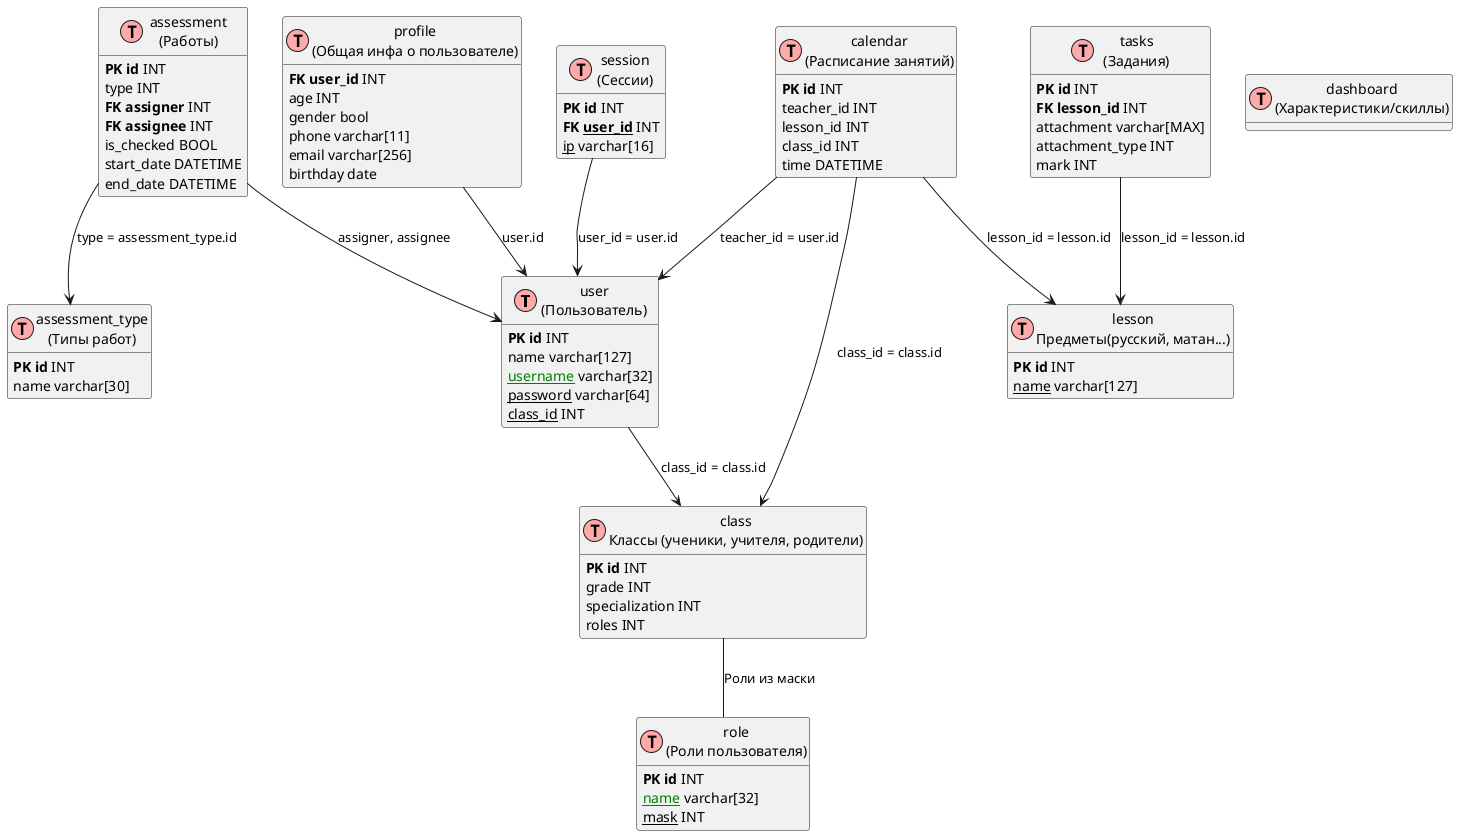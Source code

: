 @startuml relations
!define Table(name,desc) class name as "desc" << (T,#FFAAAA) >>
!define primary_key(x) <b>PK x</b>
!define foreign_key(x) <b>FK x</b>
!define unique(x) <color:green>x</color>
!define not_null(x) <u>x</u>
hide methods
hide stereotypes

Table(user, "user\n(Пользователь)") {
primary_key(id) INT
name varchar[127]
not_null(unique(username)) varchar[32]
not_null(password) varchar[64]
not_null(class_id) INT
}

Table(class, "class\nКлассы (ученики, учителя, родители)") {
primary_key(id) INT
grade INT
specialization INT
roles INT
}

Table(role, "role\n(Роли пользователя)") {
primary_key(id) INT
not_null(unique(name)) varchar[32]
not_null(mask) INT
}

Table(session, "session\n(Сессии)") {
primary_key(id) INT
foreign_key(not_null(user_id)) INT
not_null(ip) varchar[16]
}

Table(profile, "profile\n(Общая инфа о пользователе)") {
foreign_key(user_id) INT
age INT
gender bool
phone varchar[11]
email varchar[256]
birthday date
}

Table(lesson, "lesson\nПредметы(русский, матан...)") {
primary_key(id) INT
not_null(name) varchar[127]
}

Table(calendar, "calendar\n(Расписание занятий)") {
primary_key(id) INT
teacher_id INT
lesson_id INT
class_id INT
time DATETIME
}

Table(dashboard, "dashboard\n(Характеристики/скиллы)"){

}


Table(assessment, "assessment\n(Работы)"){
primary_key(id) INT
type INT
foreign_key(assigner) INT
foreign_key(assignee) INT
is_checked BOOL
start_date DATETIME
end_date DATETIME
}

Table(assessment_type, "assessment_type\n(Типы работ)"){
primary_key(id) INT
name varchar[30]
}

Table(tasks, "tasks\n(Задания)") {
primary_key(id) INT
foreign_key(lesson_id) INT
attachment varchar[MAX]
attachment_type INT
mark INT
}

profile --> user: user.id
class -- role: Роли из маски
user --> class: class_id = class.id

session --> user: user_id = user.id
calendar --> lesson: lesson_id = lesson.id
calendar --> user: teacher_id = user.id
calendar --> class: class_id = class.id
assessment --> assessment_type: type = assessment_type.id
assessment --> user: assigner, assignee
tasks --> lesson: lesson_id = lesson.id

' one to may relationship
' user --> session : "A user may have\n many sessions"
' many to many relationship
' Add mark if you like


' user "1" --> "*" user_group : "A user may be \nin many groups"
' group "1" --> "0..N" user_group : "A group may \ncontain many users"



@enduml